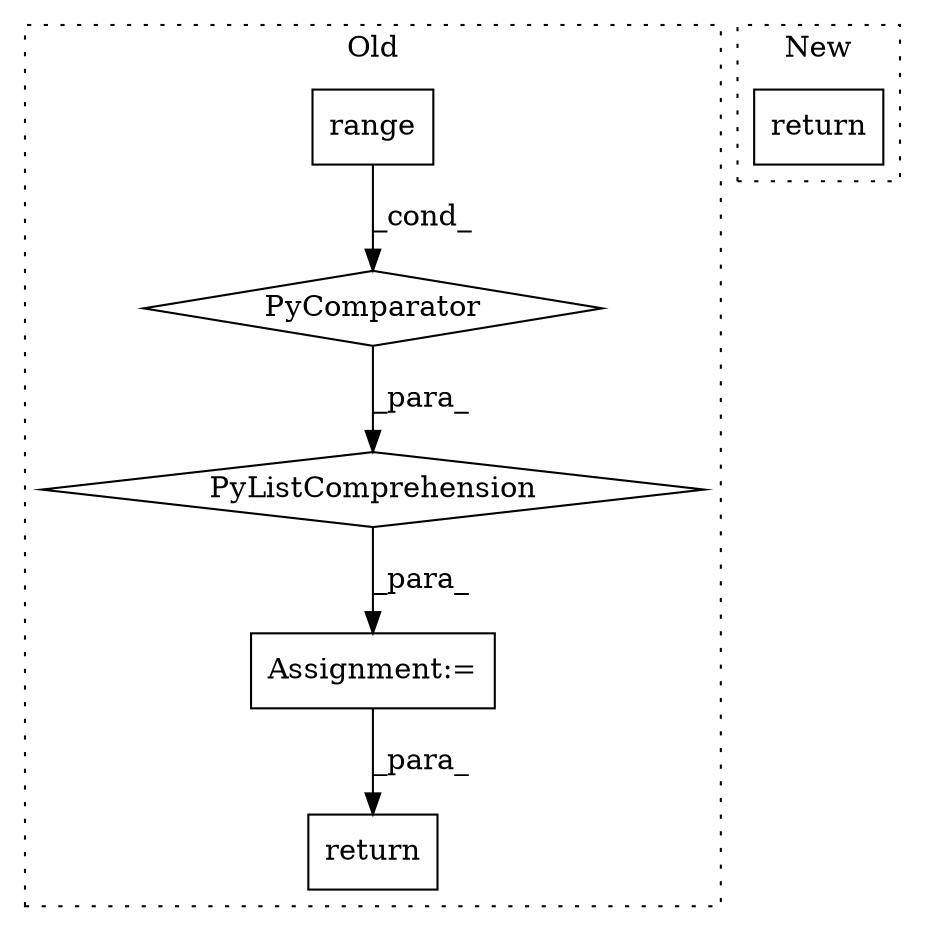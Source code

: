 digraph G {
subgraph cluster0 {
1 [label="range" a="32" s="29959,29982" l="6,1" shape="box"];
3 [label="Assignment:=" a="7" s="30013" l="1" shape="box"];
4 [label="PyListComprehension" a="109" s="29885" l="115" shape="diamond"];
5 [label="PyComparator" a="113" s="29952" l="40" shape="diamond"];
6 [label="return" a="41" s="30269" l="7" shape="box"];
label = "Old";
style="dotted";
}
subgraph cluster1 {
2 [label="return" a="41" s="30723" l="7" shape="box"];
label = "New";
style="dotted";
}
1 -> 5 [label="_cond_"];
3 -> 6 [label="_para_"];
4 -> 3 [label="_para_"];
5 -> 4 [label="_para_"];
}